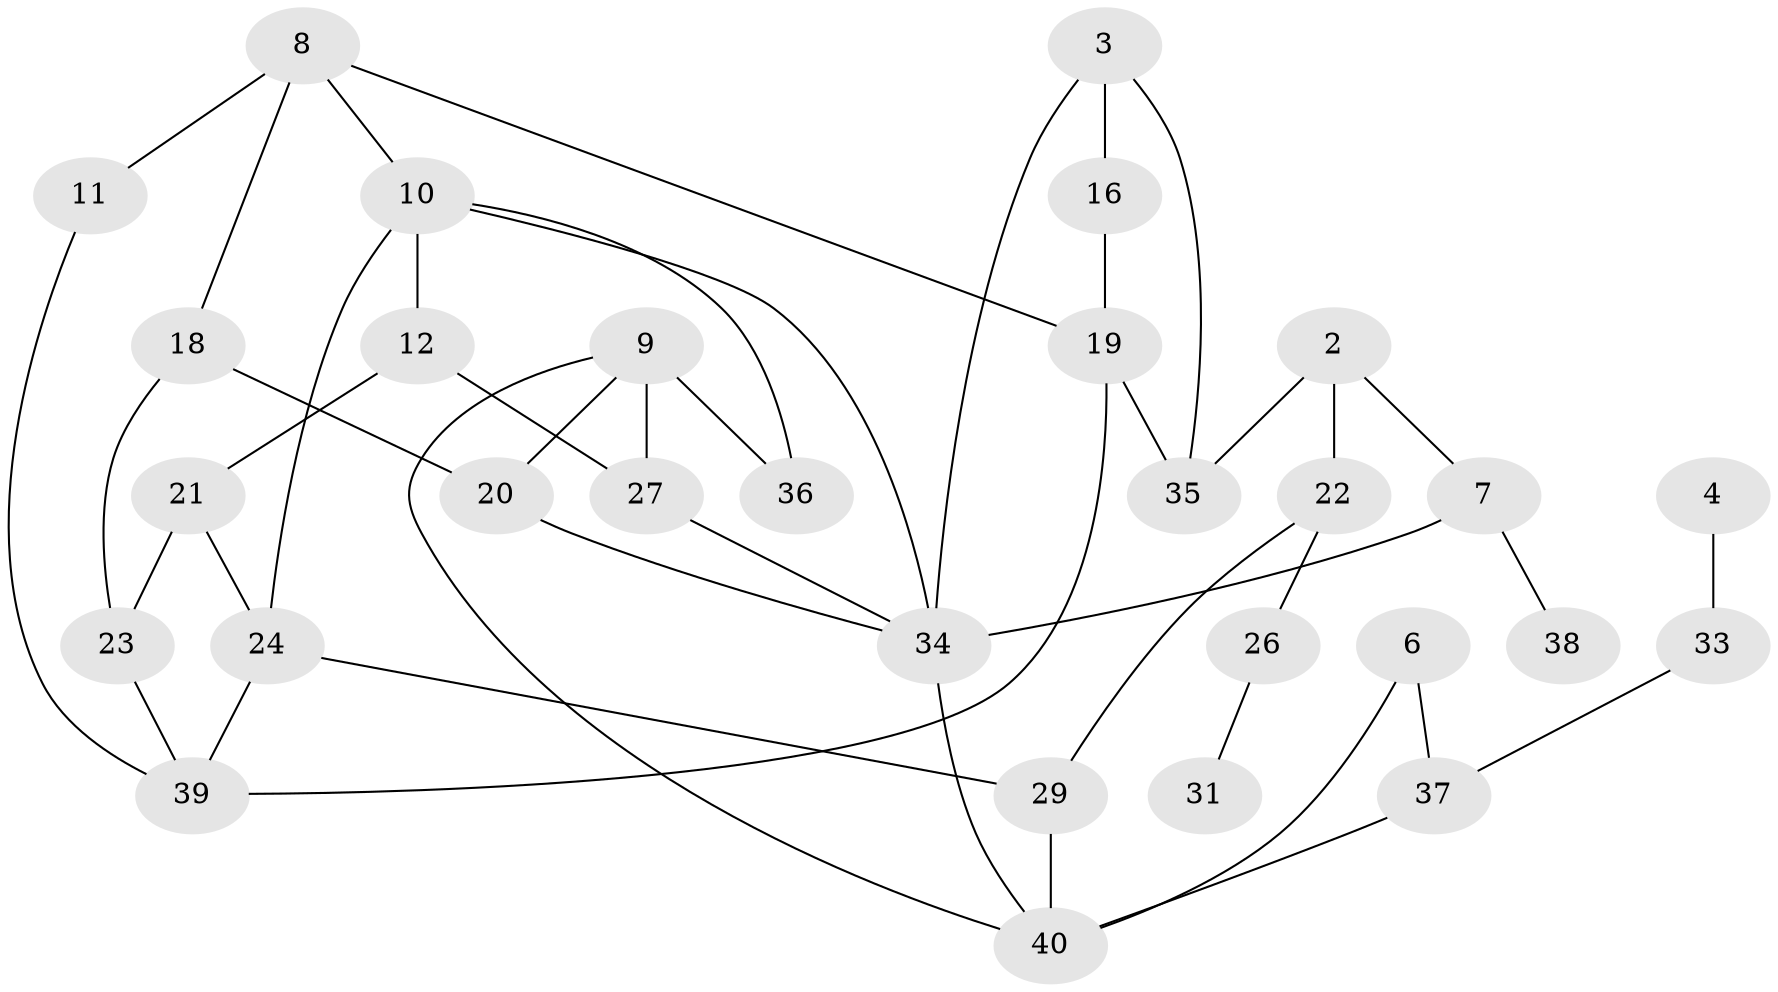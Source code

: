 // original degree distribution, {0: 0.1125, 1: 0.2125, 2: 0.2875, 4: 0.1125, 3: 0.2125, 5: 0.05, 6: 0.0125}
// Generated by graph-tools (version 1.1) at 2025/00/03/09/25 03:00:43]
// undirected, 30 vertices, 45 edges
graph export_dot {
graph [start="1"]
  node [color=gray90,style=filled];
  2;
  3;
  4;
  6;
  7;
  8;
  9;
  10;
  11;
  12;
  16;
  18;
  19;
  20;
  21;
  22;
  23;
  24;
  26;
  27;
  29;
  31;
  33;
  34;
  35;
  36;
  37;
  38;
  39;
  40;
  2 -- 7 [weight=1.0];
  2 -- 22 [weight=1.0];
  2 -- 35 [weight=1.0];
  3 -- 16 [weight=1.0];
  3 -- 34 [weight=1.0];
  3 -- 35 [weight=1.0];
  4 -- 33 [weight=1.0];
  6 -- 37 [weight=1.0];
  6 -- 40 [weight=1.0];
  7 -- 34 [weight=1.0];
  7 -- 38 [weight=1.0];
  8 -- 10 [weight=1.0];
  8 -- 11 [weight=1.0];
  8 -- 18 [weight=1.0];
  8 -- 19 [weight=1.0];
  9 -- 20 [weight=1.0];
  9 -- 27 [weight=2.0];
  9 -- 36 [weight=1.0];
  9 -- 40 [weight=1.0];
  10 -- 12 [weight=1.0];
  10 -- 24 [weight=1.0];
  10 -- 34 [weight=1.0];
  10 -- 36 [weight=1.0];
  11 -- 39 [weight=1.0];
  12 -- 21 [weight=2.0];
  12 -- 27 [weight=1.0];
  16 -- 19 [weight=1.0];
  18 -- 20 [weight=1.0];
  18 -- 23 [weight=1.0];
  19 -- 35 [weight=1.0];
  19 -- 39 [weight=1.0];
  20 -- 34 [weight=1.0];
  21 -- 23 [weight=1.0];
  21 -- 24 [weight=1.0];
  22 -- 26 [weight=1.0];
  22 -- 29 [weight=1.0];
  23 -- 39 [weight=1.0];
  24 -- 29 [weight=1.0];
  24 -- 39 [weight=1.0];
  26 -- 31 [weight=1.0];
  27 -- 34 [weight=1.0];
  29 -- 40 [weight=1.0];
  33 -- 37 [weight=1.0];
  34 -- 40 [weight=1.0];
  37 -- 40 [weight=1.0];
}
